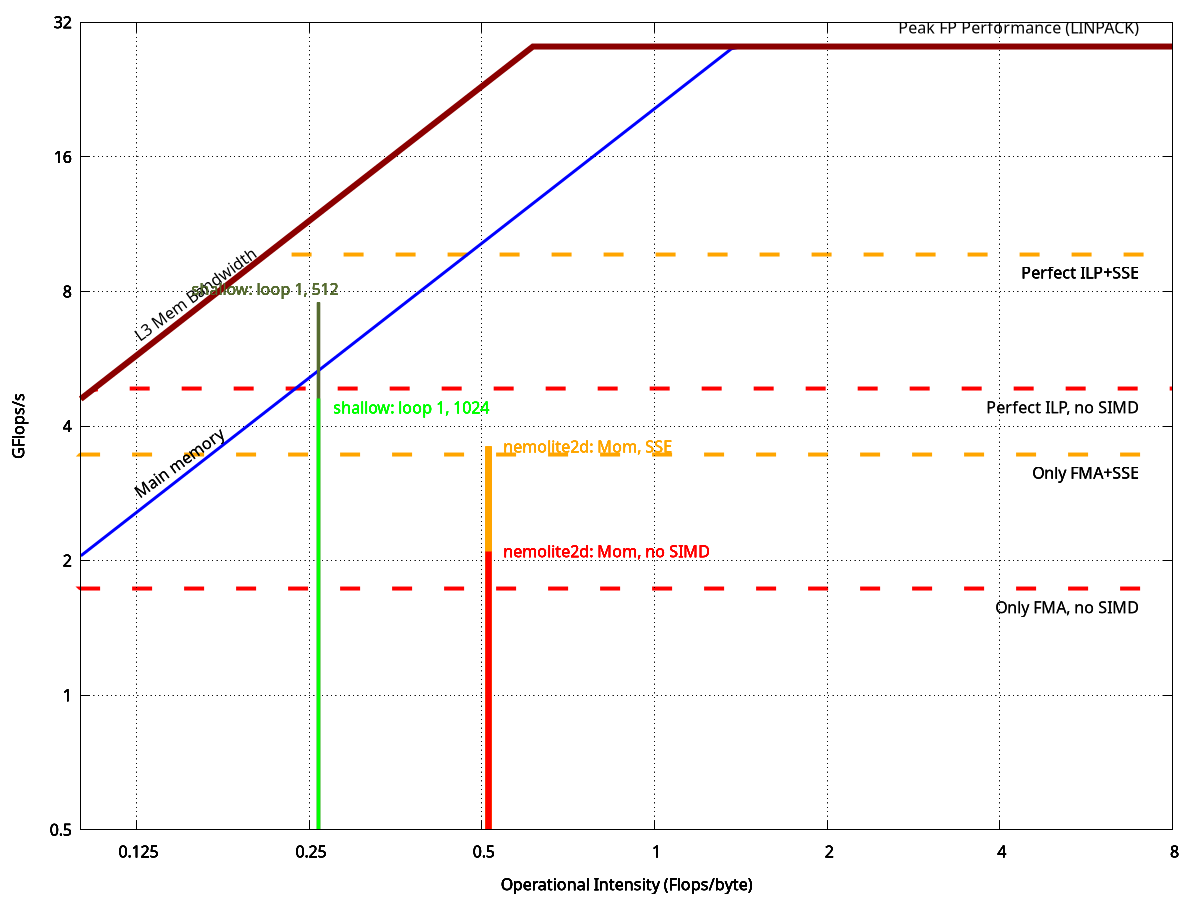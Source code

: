 # initial config
set term postscript eps enhanced color
set output 'roofline.eps'
#set term pngcairo
#set output 'roofline.png'

set nokey
set grid layerdefault   linetype 0 linewidth 1.000,  linetype 0 linewidth 1.000

set xlabel "Operational Intensity (Flops/byte)"
set ylabel "GFlops/s"

# sets log base 2 scale for both axes
set logscale x 2
set logscale y 2

# label offsets
L_MEM_X=0.125
L_MEM_ANG=36

# range of each axis
MAX_X=8
MIN_Y=0.5
MAX_Y=32
set xrange [0.1:MAX_X]
set yrange [MIN_Y:MAX_Y]

# Kernel constants
# First loop nest of shallow has AI = 0.3 FLOP/byte
# Counting bytes from cache lines (i.e. 64 bytes per reference instead
# of just 8 bytes for a d.p. word) it is:
SHALLOW_LOOP1_AI = 0.26
# u-momentum kernel of nemolite2d has AI = 0.44 FLOP/byte
# Counting bytes from cache lines it is:
#NEMOLITE_MOM_AI = 0.38
# Using measured FLOP count it is:
NEMOLITE_MOM_AI = 0.514

# CPU CONSTANTS
# For single core of Xeon E5-1620 v2 (my desktop), as measured with 
# the Intel MKL version of linpack. This is therefore using
# 256-bit AVX instructions (SIMD)
PEAK_GFLOPS=28.32
NUM_CORES=1

#ceilings
C_ALL_CORES		= 1
C_MUL_ADD_BAL	= NUM_CORES
# For Ivy Bridge, AVX registers are 256-bit and therefore can
# hold 4*64-bit double-precision reals. We therefore assume
# that peak, non-SIMD performance is 1/4 that of the performance
# obtained by Linpack
C_SIMD			= 4.0
C_ILP_ONLY		= 2 * C_SIMD
# Upper and lower bounds on performance of u-momentum kernel as
# obtained by analysing the DAG.
C_UMOM_PERFECT_ILP = 4.85
C_UMOM_NO_ILP = 1.73

# MEM CONSTANTS
# For single core of Xeon E5-1620 v2 (desktop) as measured with 
# the 'DAXPY' result of STREAM2. Units are GB/s.
PEAK_L3_BW=17.7
PEAK_MEM_BW=20.5
PEAK_L3_BW=46.0
PEAK_L2_BW=61.0
PEAK_L1_BW=160.0


NUM_CHANNELS=2
# first ceiling, without multiple memory channels
C_NO_MULTI_CHANNEL	= NUM_CHANNELS

# FUNCTIONS
mem_roof(x,peak)= x * peak
cpu_roof	= PEAK_GFLOPS
min(x, y)	= (x < y) ? x : y
max(x, y)       = (x > y) ? x : y

PEAK_BW = max(PEAK_MEM_BW,PEAK_L3_BW)

cpu_ceiling(x, y)	= min(mem_roof(x,PEAK_BW), y)
mem_ceiling(x)		= min(x, PEAK_GFLOPS)
roofline(x, y)		= cpu_ceiling(x, y)


# LINE STYLES
LINE_ROOF=1
LINE_CEIL=2
LINE_LOOP1_512=3
LINE_LOOP1_1024=4
LINE_MOM_256=5
LINE_MOM_256_SSE=6
LINE_UMOM_CEIL=8
LINE_UMOM_SSE_CEIL=9

# Width of the vertical 'bars' at x=1
BAR_WIDTH = 12

set style line LINE_ROOF	lt 1 lw 6 lc rgb "#8B0000"
set style line LINE_CEIL	lt 1 lw 3 lc rgb "blue"
set style line LINE_UMOM_CEIL	lt 1 dt 2 lw 4 lc rgb "red"
set style line LINE_UMOM_SSE_CEIL lt 1 dt 2 lw 4 lc rgb "orange"

set style line LINE_LOOP1_512     lt 1 lc rgb "dark-olivegreen"
set style line LINE_LOOP1_1024    lt 1 lc rgb "green"
set style line LINE_MOM_256       lt 1 lc rgb "red"
set style line LINE_MOM_256_SSE   lt 1 lc rgb "orange"

# PLOTS
set multiplot

# Bars for measured individual kernel performance

# From Shallow with the Intel compiler

# Loop1 of shallow with 512^2 achieves 7.55 GFLOPS
set label 12 "shallow: loop 1, 512" at (SHALLOW_LOOP1_AI*0.6),8.1 front textcolor ls LINE_LOOP1_512
set arrow from SHALLOW_LOOP1_AI,MIN_Y to SHALLOW_LOOP1_AI,7.55 nohead ls LINE_LOOP1_512 lw BAR_WIDTH*SHALLOW_LOOP1_AI

set label 13 "shallow: loop 1, 1024" at (SHALLOW_LOOP1_AI*1.06), 4.4 front textcolor ls LINE_LOOP1_1024
# Loop1 of shallow with 1024^2 achieves 4.61 GFLOPS
set arrow from SHALLOW_LOOP1_AI,MIN_Y to SHALLOW_LOOP1_AI,4.61 nohead ls LINE_LOOP1_1024 lw BAR_WIDTH*SHALLOW_LOOP1_AI

# From Nemolite2D with Intel compiler (as that's the fastest)

# 256 domain should fit within L3 cache
set label 14 "nemolite2d: Mom, SSE" at (NEMOLITE_MOM_AI*1.06),3.6 front textcolor ls LINE_MOM_256_SSE
set arrow from NEMOLITE_MOM_AI,MIN_Y to NEMOLITE_MOM_AI,3.6 nohead ls LINE_MOM_256_SSE lw BAR_WIDTH*NEMOLITE_MOM_AI

# 256 domain without SIMD
set label 24 "nemolite2d: Mom, no SIMD" at (NEMOLITE_MOM_AI*1.06),2.1 front textcolor ls LINE_MOM_256
set arrow from NEMOLITE_MOM_AI,MIN_Y to NEMOLITE_MOM_AI,2.1 nohead ls LINE_MOM_256 lw BAR_WIDTH*NEMOLITE_MOM_AI


# CPU CEILINGS

# ILP and SIMD

# u-momentum upper bound (perfect ILP)
set label 20 "Perfect ILP, no SIMD" at (MAX_X-1),(C_UMOM_PERFECT_ILP/1.1) right
plot cpu_ceiling(x, C_UMOM_PERFECT_ILP) ls LINE_UMOM_CEIL

# u-momentum lower bound (only FMA ILP)
set label 21 "Only FMA, no SIMD" at (MAX_X-1),(C_UMOM_NO_ILP/1.1) right
plot cpu_ceiling(x, C_UMOM_NO_ILP) ls LINE_UMOM_CEIL

# u-momentum upper bound (perfect ILP) + perfect SSE
set label 20 "Perfect ILP+SSE" at (MAX_X-1),(2.0*C_UMOM_PERFECT_ILP/1.1) right
plot cpu_ceiling(x, 2.0*C_UMOM_PERFECT_ILP) ls LINE_UMOM_SSE_CEIL

# u-momentum lower bound (only FMA ILP) + perfect SSE
set label 21 "Only FMA+SSE" at (MAX_X-1),(2.0*C_UMOM_NO_ILP/1.1) right
plot cpu_ceiling(x, 2.0*C_UMOM_NO_ILP) ls LINE_UMOM_SSE_CEIL

# MEM CEILINGS

set label 8 "Main memory" at (L_MEM_X),(mem_roof(L_MEM_X,PEAK_MEM_BW)*1.1) rotate by L_MEM_ANG
plot mem_ceiling(mem_roof(x,PEAK_MEM_BW)) ls LINE_CEIL

# ROOFLINE
set label 1 "Peak FP Performance (LINPACK)" at (MAX_X-1),(PEAK_GFLOPS*1.1) right
set label 2 "L3 Mem Bandwidth" at L_MEM_X,mem_roof(L_MEM_X,PEAK_BW)*1.1 rotate by L_MEM_ANG
plot roofline(x, cpu_roof) ls LINE_ROOF

unset multiplot
